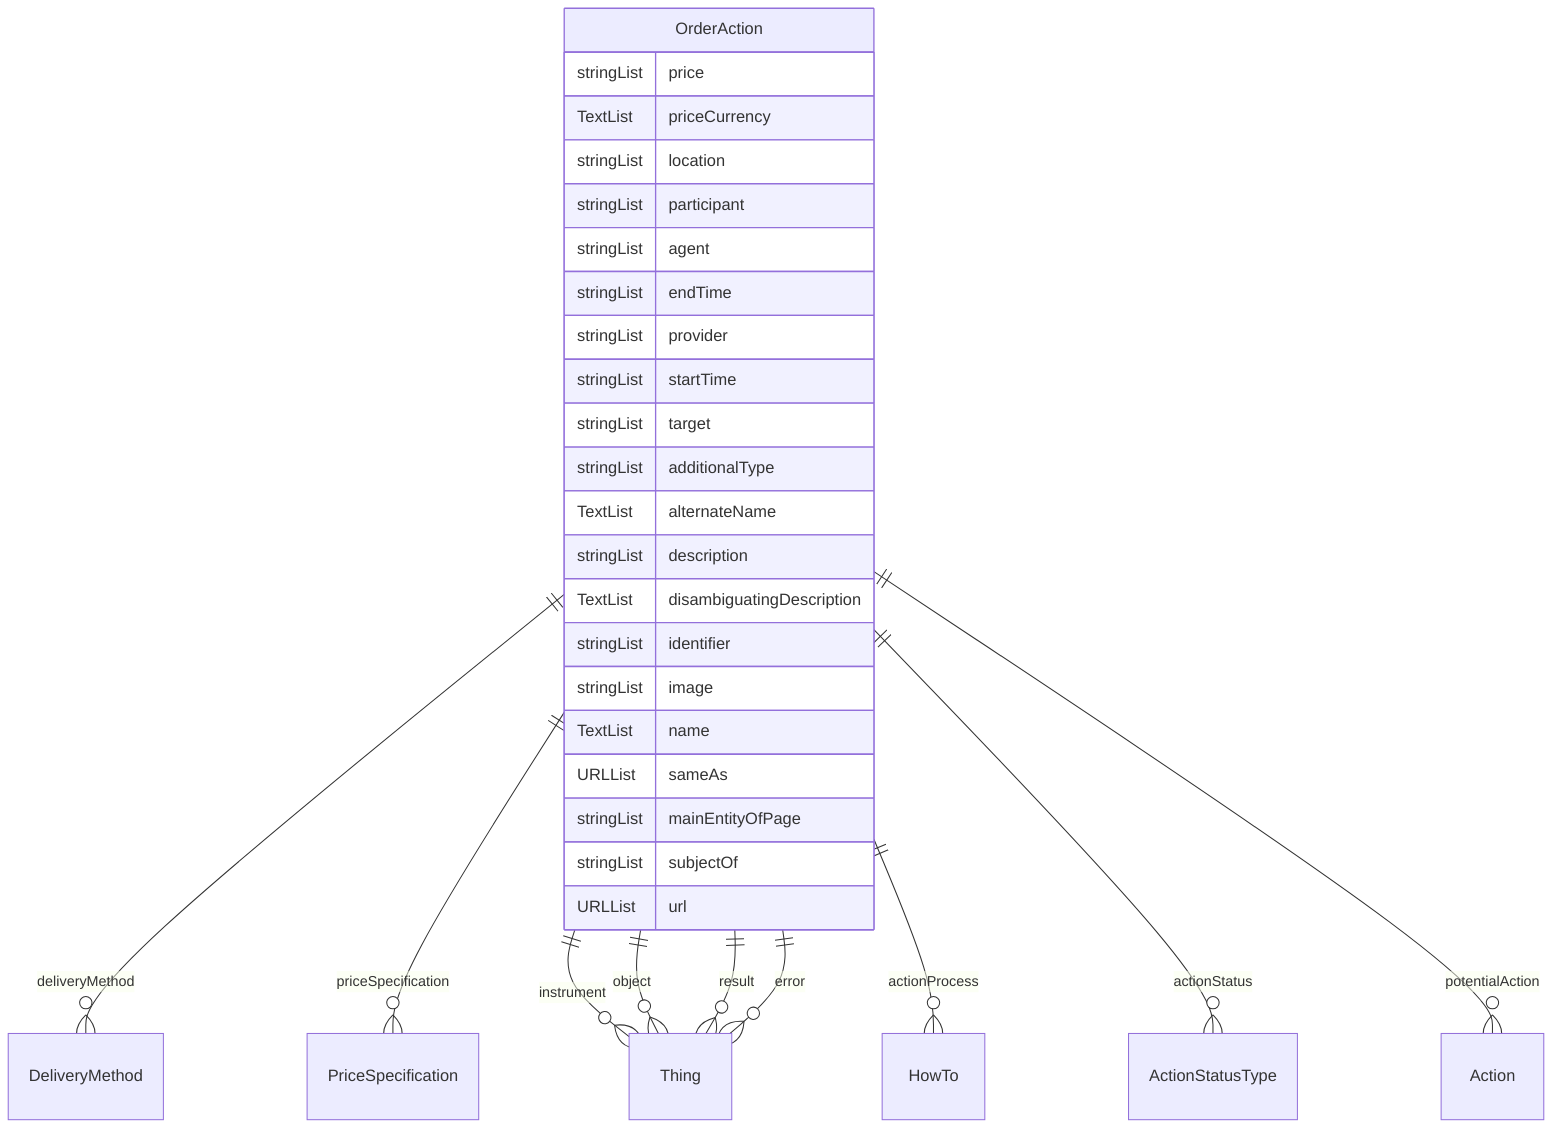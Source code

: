 erDiagram
OrderAction {
    stringList price  
    TextList priceCurrency  
    stringList location  
    stringList participant  
    stringList agent  
    stringList endTime  
    stringList provider  
    stringList startTime  
    stringList target  
    stringList additionalType  
    TextList alternateName  
    stringList description  
    TextList disambiguatingDescription  
    stringList identifier  
    stringList image  
    TextList name  
    URLList sameAs  
    stringList mainEntityOfPage  
    stringList subjectOf  
    URLList url  
}

OrderAction ||--}o DeliveryMethod : "deliveryMethod"
OrderAction ||--}o PriceSpecification : "priceSpecification"
OrderAction ||--}o Thing : "instrument"
OrderAction ||--}o Thing : "object"
OrderAction ||--}o Thing : "result"
OrderAction ||--}o HowTo : "actionProcess"
OrderAction ||--}o ActionStatusType : "actionStatus"
OrderAction ||--}o Thing : "error"
OrderAction ||--}o Action : "potentialAction"